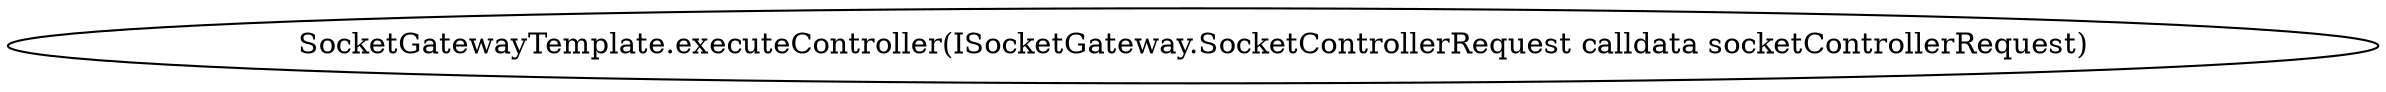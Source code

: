 digraph "" {
	graph [bb="0,0,959.53,36"];
	node [label="\N"];
	"SocketGatewayTemplate.executeController(ISocketGateway.SocketControllerRequest calldata socketControllerRequest)"	 [height=0.5,
		pos="479.76,18",
		width=13.327];
}
